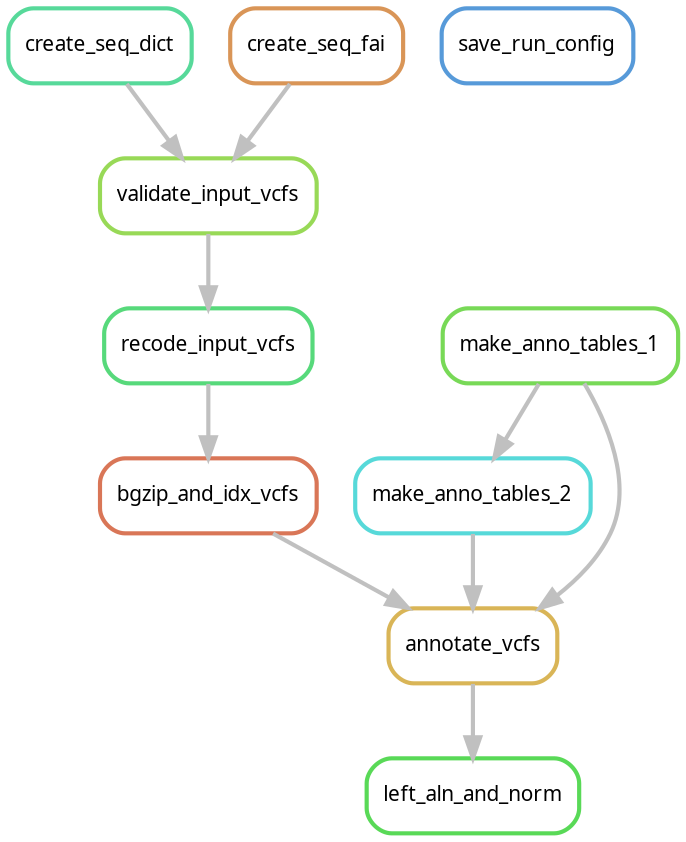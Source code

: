 digraph snakemake_dag {
    graph[bgcolor=white, margin=0];
    node[shape=box, style=rounded, fontname=sans,                 fontsize=10, penwidth=2];
    edge[penwidth=2, color=grey];
	0[label = "create_seq_dict", color = "0.42 0.6 0.85", style="rounded"];
	1[label = "left_aln_and_norm", color = "0.33 0.6 0.85", style="rounded"];
	2[label = "save_run_config", color = "0.58 0.6 0.85", style="rounded"];
	3[label = "recode_input_vcfs", color = "0.38 0.6 0.85", style="rounded"];
	4[label = "create_seq_fai", color = "0.08 0.6 0.85", style="rounded"];
	5[label = "bgzip_and_idx_vcfs", color = "0.04 0.6 0.85", style="rounded"];
	6[label = "make_anno_tables_2", color = "0.50 0.6 0.85", style="rounded"];
	7[label = "annotate_vcfs", color = "0.12 0.6 0.85", style="rounded"];
	/*8[label = "conversions", color = "0.00 0.6 0.85", style="rounded"];*/
	9[label = "validate_input_vcfs", color = "0.25 0.6 0.85", style="rounded"];
	10[label = "make_anno_tables_1", color = "0.29 0.6 0.85", style="rounded"];
	7 -> 1
	9 -> 3
	3 -> 5
	10 -> 6
	5 -> 7
	6 -> 7
	10 -> 7
	/*5 -> 8
	7 -> 8
	9 -> 8
	10 -> 8
	1 -> 8
	3 -> 8
	6 -> 8
	2 -> 8*/
	4 -> 9
	0 -> 9
}
